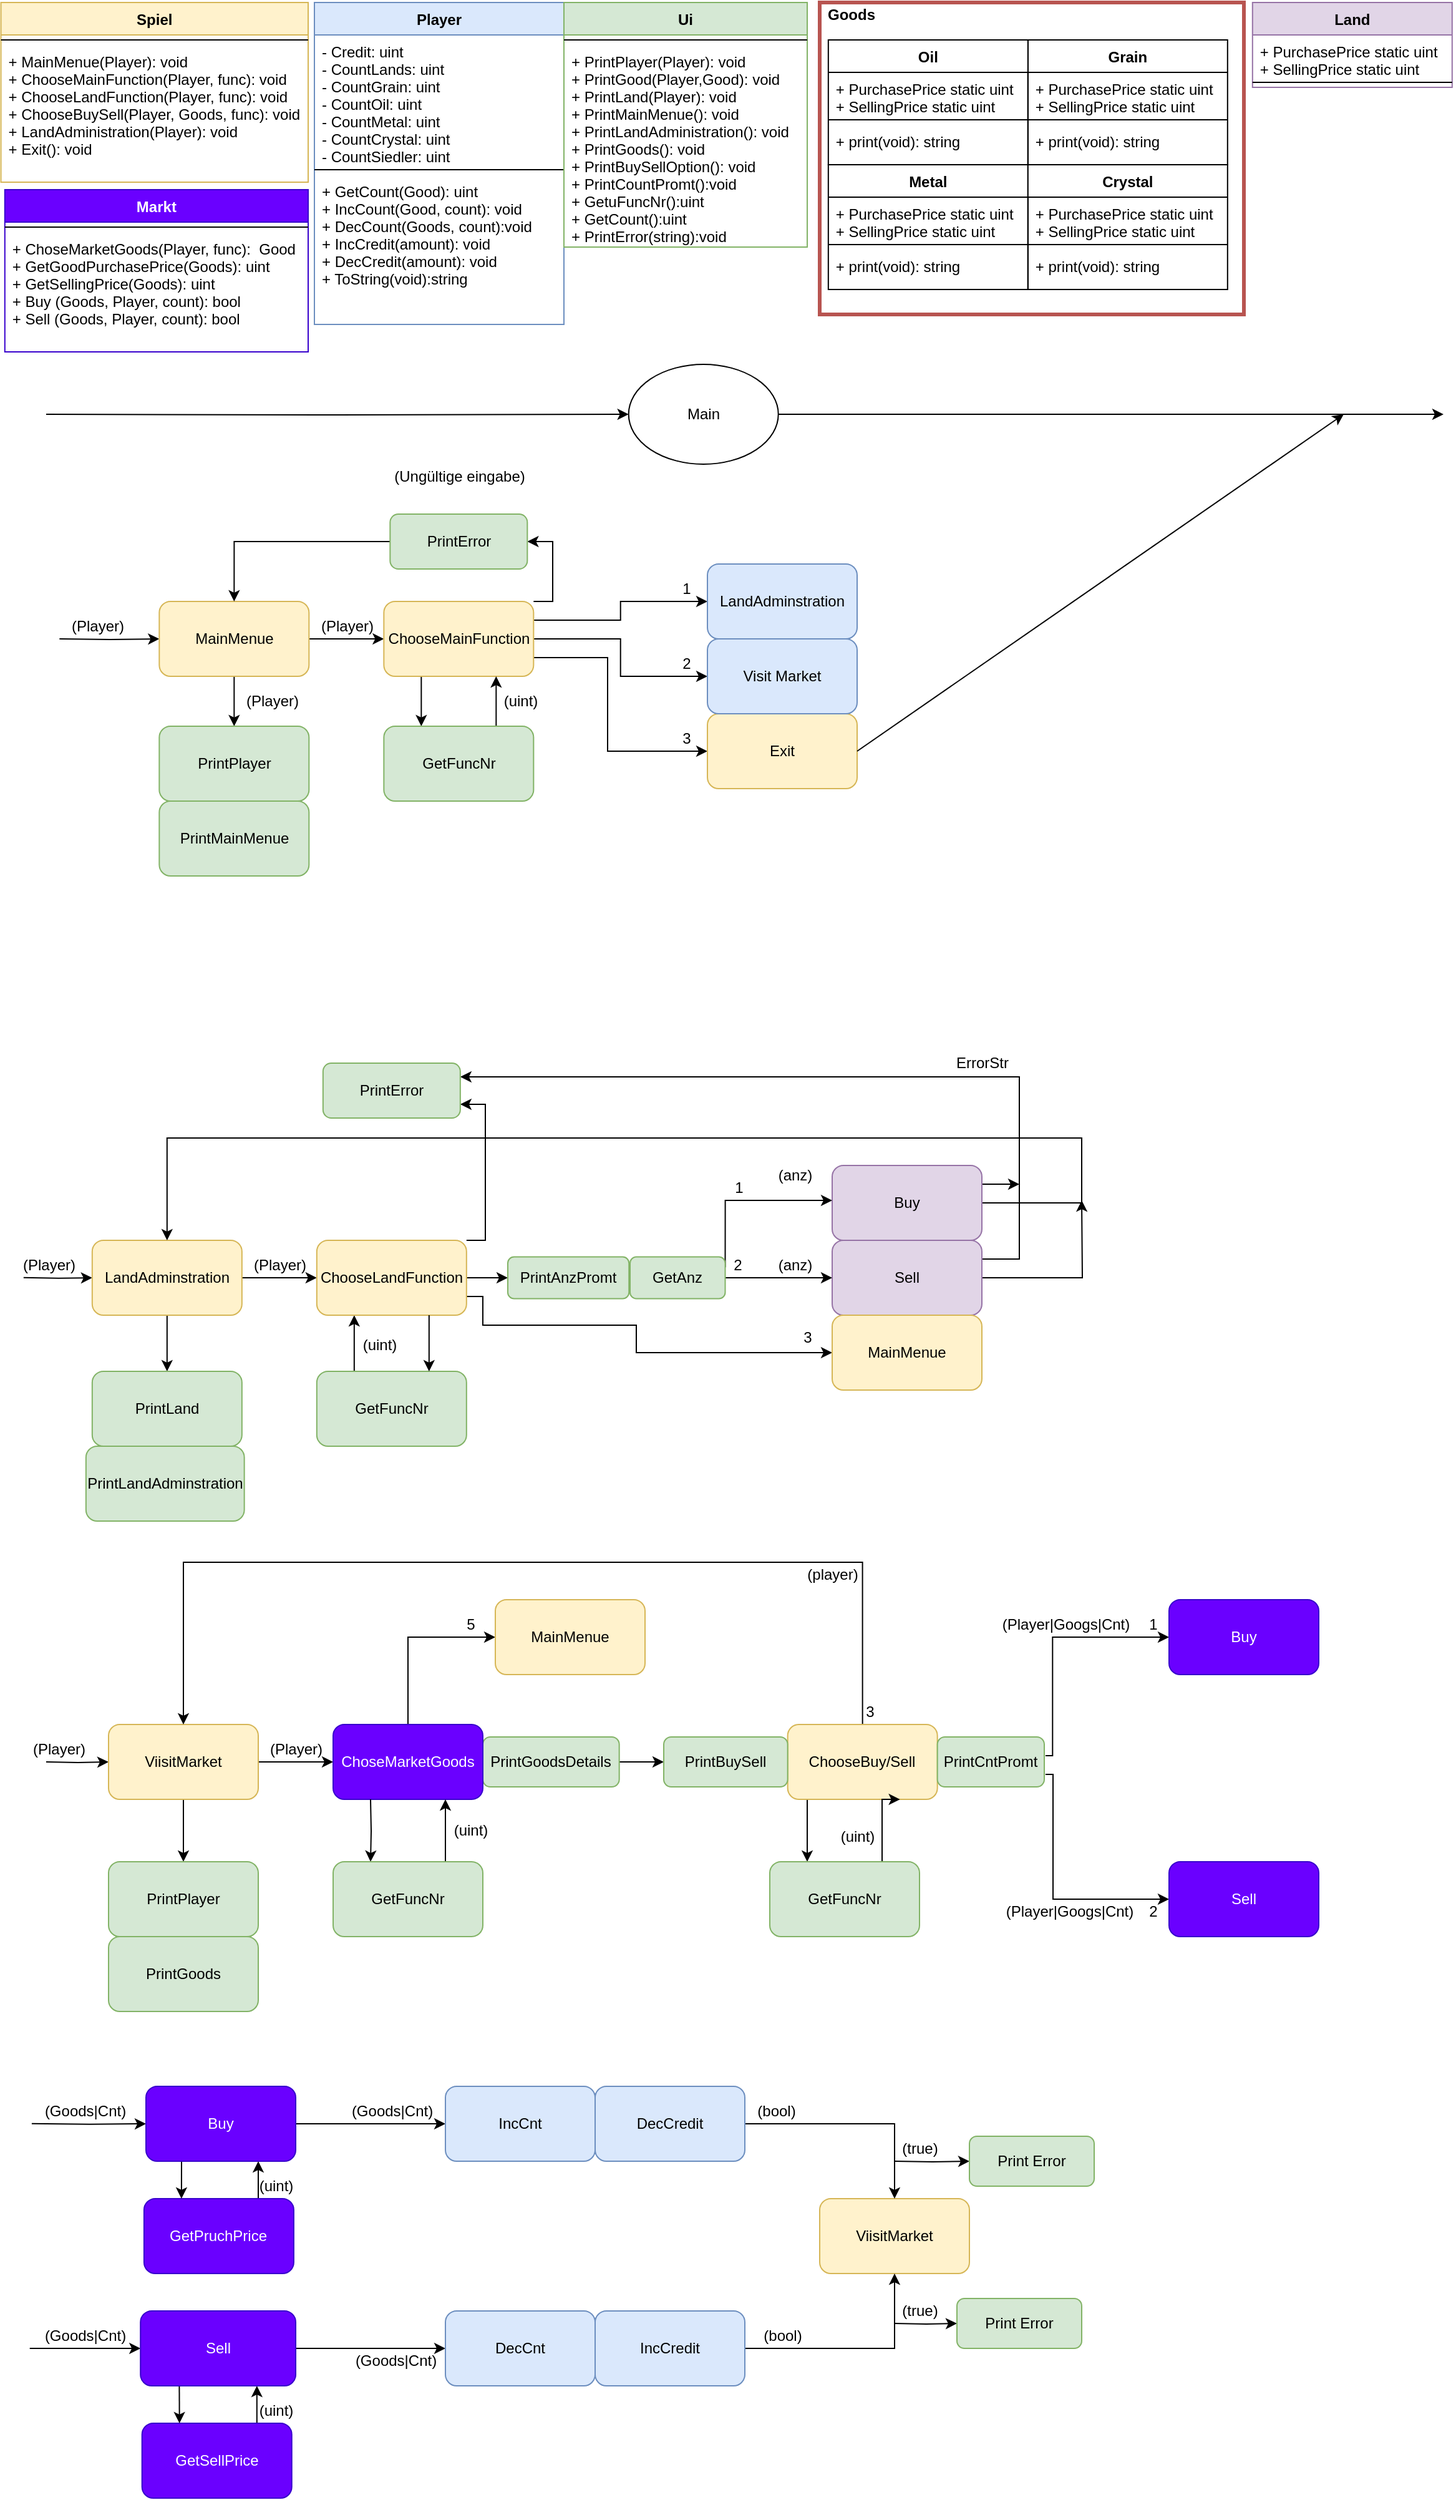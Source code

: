 <mxfile version="14.2.7" type="device"><diagram id="9VZ_F0bGvhKdeFgphVNc" name="Page-1"><mxGraphModel dx="1178" dy="1474" grid="1" gridSize="10" guides="1" tooltips="1" connect="1" arrows="1" fold="1" page="1" pageScale="1" pageWidth="1169" pageHeight="827" math="0" shadow="0"><root><mxCell id="0"/><mxCell id="1" parent="0"/><mxCell id="w8YHgkZaCHFdFgckaIaO-144" style="edgeStyle=orthogonalEdgeStyle;rounded=0;orthogonalLoop=1;jettySize=auto;html=1;exitX=1;exitY=0.5;exitDx=0;exitDy=0;entryX=0;entryY=0.5;entryDx=0;entryDy=0;" parent="1" source="1qS1XkVz5e9EqdEoYbEG-43" target="1qS1XkVz5e9EqdEoYbEG-105" edge="1"><mxGeometry relative="1" as="geometry"/></mxCell><mxCell id="w8YHgkZaCHFdFgckaIaO-246" style="edgeStyle=orthogonalEdgeStyle;rounded=0;orthogonalLoop=1;jettySize=auto;html=1;exitX=0;exitY=0.5;exitDx=0;exitDy=0;entryX=0;entryY=0.5;entryDx=0;entryDy=0;" parent="1" target="1qS1XkVz5e9EqdEoYbEG-43" edge="1"><mxGeometry relative="1" as="geometry"><mxPoint x="21.91" y="211.931" as="sourcePoint"/></mxGeometry></mxCell><mxCell id="6McJpV0MzHuN3tucH05L-1" style="edgeStyle=orthogonalEdgeStyle;rounded=0;orthogonalLoop=1;jettySize=auto;html=1;exitX=0.5;exitY=1;exitDx=0;exitDy=0;entryX=0.5;entryY=0;entryDx=0;entryDy=0;" edge="1" parent="1" source="1qS1XkVz5e9EqdEoYbEG-43" target="1qS1XkVz5e9EqdEoYbEG-82"><mxGeometry relative="1" as="geometry"/></mxCell><mxCell id="1qS1XkVz5e9EqdEoYbEG-43" value="LandAdminstration" style="rounded=1;whiteSpace=wrap;html=1;fillColor=#fff2cc;strokeColor=#d6b656;" parent="1" vertex="1"><mxGeometry x="76.91" y="182" width="120" height="60" as="geometry"/></mxCell><mxCell id="1qS1XkVz5e9EqdEoYbEG-56" value="Spiel" style="swimlane;fontStyle=1;align=center;verticalAlign=top;childLayout=stackLayout;horizontal=1;startSize=26;horizontalStack=0;resizeParent=1;resizeParentMax=0;resizeLast=0;collapsible=1;marginBottom=0;fillColor=#fff2cc;strokeColor=#d6b656;" parent="1" vertex="1"><mxGeometry x="3.76" y="-810" width="246.24" height="144" as="geometry"/></mxCell><mxCell id="1qS1XkVz5e9EqdEoYbEG-58" value="" style="line;strokeWidth=1;fillColor=none;align=left;verticalAlign=middle;spacingTop=-1;spacingLeft=3;spacingRight=3;rotatable=0;labelPosition=right;points=[];portConstraint=eastwest;" parent="1qS1XkVz5e9EqdEoYbEG-56" vertex="1"><mxGeometry y="26" width="246.24" height="8" as="geometry"/></mxCell><mxCell id="1qS1XkVz5e9EqdEoYbEG-59" value="+ MainMenue(Player): void&#10;+ ChooseMainFunction(Player, func): void&#10;+ ChooseLandFunction(Player, func): void&#10;+ ChooseBuySell(Player, Goods, func): void &#10;+ LandAdministration(Player): void&#10;+ Exit(): void" style="text;strokeColor=none;fillColor=none;align=left;verticalAlign=top;spacingLeft=4;spacingRight=4;overflow=hidden;rotatable=0;points=[[0,0.5],[1,0.5]];portConstraint=eastwest;" parent="1qS1XkVz5e9EqdEoYbEG-56" vertex="1"><mxGeometry y="34" width="246.24" height="110" as="geometry"/></mxCell><mxCell id="1qS1XkVz5e9EqdEoYbEG-61" value="Player" style="swimlane;fontStyle=1;align=center;verticalAlign=top;childLayout=stackLayout;horizontal=1;startSize=26;horizontalStack=0;resizeParent=1;resizeParentMax=0;resizeLast=0;collapsible=1;marginBottom=0;fillColor=#dae8fc;strokeColor=#6c8ebf;" parent="1" vertex="1"><mxGeometry x="255" y="-810" width="200" height="258" as="geometry"/></mxCell><mxCell id="1qS1XkVz5e9EqdEoYbEG-62" value="- Credit: uint&#10;- CountLands: uint&#10;- CountGrain: uint&#10;- CountOil: uint&#10;- CountMetal: uint&#10;- CountCrystal: uint&#10;- CountSiedler: uint" style="text;strokeColor=none;fillColor=none;align=left;verticalAlign=top;spacingLeft=4;spacingRight=4;overflow=hidden;rotatable=0;points=[[0,0.5],[1,0.5]];portConstraint=eastwest;" parent="1qS1XkVz5e9EqdEoYbEG-61" vertex="1"><mxGeometry y="26" width="200" height="104" as="geometry"/></mxCell><mxCell id="1qS1XkVz5e9EqdEoYbEG-63" value="" style="line;strokeWidth=1;fillColor=none;align=left;verticalAlign=middle;spacingTop=-1;spacingLeft=3;spacingRight=3;rotatable=0;labelPosition=right;points=[];portConstraint=eastwest;" parent="1qS1XkVz5e9EqdEoYbEG-61" vertex="1"><mxGeometry y="130" width="200" height="8" as="geometry"/></mxCell><mxCell id="1qS1XkVz5e9EqdEoYbEG-64" value="+ GetCount(Good): uint&#10;+ IncCount(Good, count): void&#10;+ DecCount(Goods, count):void&#10;+ IncCredit(amount): void&#10;+ DecCredit(amount): void&#10;+ ToString(void):string" style="text;strokeColor=none;fillColor=none;align=left;verticalAlign=top;spacingLeft=4;spacingRight=4;overflow=hidden;rotatable=0;points=[[0,0.5],[1,0.5]];portConstraint=eastwest;" parent="1qS1XkVz5e9EqdEoYbEG-61" vertex="1"><mxGeometry y="138" width="200" height="120" as="geometry"/></mxCell><mxCell id="1qS1XkVz5e9EqdEoYbEG-65" value="Ui" style="swimlane;fontStyle=1;align=center;verticalAlign=top;childLayout=stackLayout;horizontal=1;startSize=26;horizontalStack=0;resizeParent=1;resizeParentMax=0;resizeLast=0;collapsible=1;marginBottom=0;fillColor=#d5e8d4;strokeColor=#82b366;" parent="1" vertex="1"><mxGeometry x="455" y="-810" width="195" height="196" as="geometry"/></mxCell><mxCell id="1qS1XkVz5e9EqdEoYbEG-67" value="" style="line;strokeWidth=1;fillColor=none;align=left;verticalAlign=middle;spacingTop=-1;spacingLeft=3;spacingRight=3;rotatable=0;labelPosition=right;points=[];portConstraint=eastwest;" parent="1qS1XkVz5e9EqdEoYbEG-65" vertex="1"><mxGeometry y="26" width="195" height="8" as="geometry"/></mxCell><mxCell id="1qS1XkVz5e9EqdEoYbEG-68" value="+ PrintPlayer(Player): void&#10;+ PrintGood(Player,Good): void&#10;+ PrintLand(Player): void&#10;+ PrintMainMenue(): void&#10;+ PrintLandAdministration(): void&#10;+ PrintGoods(): void&#10;+ PrintBuySellOption(): void&#10;+ PrintCountPromt():void&#10;+ GetuFuncNr():uint&#10;+ GetCount():uint&#10;+ PrintError(string):void" style="text;strokeColor=none;fillColor=none;align=left;verticalAlign=top;spacingLeft=4;spacingRight=4;overflow=hidden;rotatable=0;points=[[0,0.5],[1,0.5]];portConstraint=eastwest;" parent="1qS1XkVz5e9EqdEoYbEG-65" vertex="1"><mxGeometry y="34" width="195" height="162" as="geometry"/></mxCell><mxCell id="1qS1XkVz5e9EqdEoYbEG-82" value="PrintLand" style="rounded=1;whiteSpace=wrap;html=1;fillColor=#d5e8d4;strokeColor=#82b366;" parent="1" vertex="1"><mxGeometry x="76.91" y="287" width="120" height="60" as="geometry"/></mxCell><mxCell id="1qS1XkVz5e9EqdEoYbEG-84" value="PrintLandAdminstration" style="rounded=1;whiteSpace=wrap;html=1;fillColor=#d5e8d4;strokeColor=#82b366;" parent="1" vertex="1"><mxGeometry x="71.91" y="347" width="126.91" height="60" as="geometry"/></mxCell><mxCell id="w8YHgkZaCHFdFgckaIaO-38" style="edgeStyle=orthogonalEdgeStyle;rounded=0;orthogonalLoop=1;jettySize=auto;html=1;exitX=0.25;exitY=0;exitDx=0;exitDy=0;entryX=0.25;entryY=1;entryDx=0;entryDy=0;" parent="1" source="1qS1XkVz5e9EqdEoYbEG-103" target="1qS1XkVz5e9EqdEoYbEG-105" edge="1"><mxGeometry relative="1" as="geometry"/></mxCell><mxCell id="1qS1XkVz5e9EqdEoYbEG-103" value="GetFuncNr" style="rounded=1;whiteSpace=wrap;html=1;fillColor=#d5e8d4;strokeColor=#82b366;" parent="1" vertex="1"><mxGeometry x="256.91" y="287" width="120" height="60" as="geometry"/></mxCell><mxCell id="e_V2Wbg_uJBldnpdFMvj-119" style="edgeStyle=orthogonalEdgeStyle;rounded=0;orthogonalLoop=1;jettySize=auto;html=1;exitX=1;exitY=0.5;exitDx=0;exitDy=0;entryX=0;entryY=0.5;entryDx=0;entryDy=0;" parent="1" source="1qS1XkVz5e9EqdEoYbEG-105" target="e_V2Wbg_uJBldnpdFMvj-117" edge="1"><mxGeometry relative="1" as="geometry"/></mxCell><mxCell id="e_V2Wbg_uJBldnpdFMvj-123" style="edgeStyle=orthogonalEdgeStyle;rounded=0;orthogonalLoop=1;jettySize=auto;html=1;exitX=1;exitY=0.75;exitDx=0;exitDy=0;entryX=0;entryY=0.5;entryDx=0;entryDy=0;" parent="1" source="1qS1XkVz5e9EqdEoYbEG-105" target="e_V2Wbg_uJBldnpdFMvj-111" edge="1"><mxGeometry relative="1" as="geometry"><Array as="points"><mxPoint x="390" y="227"/><mxPoint x="390" y="250"/><mxPoint x="513" y="250"/><mxPoint x="513" y="272"/></Array></mxGeometry></mxCell><mxCell id="e_V2Wbg_uJBldnpdFMvj-131" style="edgeStyle=orthogonalEdgeStyle;rounded=0;orthogonalLoop=1;jettySize=auto;html=1;exitX=1;exitY=0;exitDx=0;exitDy=0;entryX=1;entryY=0.75;entryDx=0;entryDy=0;" parent="1" source="1qS1XkVz5e9EqdEoYbEG-105" target="e_V2Wbg_uJBldnpdFMvj-106" edge="1"><mxGeometry relative="1" as="geometry"><Array as="points"><mxPoint x="392" y="182"/><mxPoint x="392" y="73"/></Array></mxGeometry></mxCell><mxCell id="1qS1XkVz5e9EqdEoYbEG-105" value="ChooseLandFunction" style="rounded=1;whiteSpace=wrap;html=1;fillColor=#fff2cc;strokeColor=#d6b656;" parent="1" vertex="1"><mxGeometry x="256.91" y="182" width="120" height="60" as="geometry"/></mxCell><mxCell id="w8YHgkZaCHFdFgckaIaO-60" style="edgeStyle=orthogonalEdgeStyle;rounded=0;orthogonalLoop=1;jettySize=auto;html=1;exitX=0.75;exitY=1;exitDx=0;exitDy=0;entryX=0.75;entryY=0;entryDx=0;entryDy=0;" parent="1" source="1qS1XkVz5e9EqdEoYbEG-105" target="1qS1XkVz5e9EqdEoYbEG-103" edge="1"><mxGeometry relative="1" as="geometry"><mxPoint x="316.91" y="242" as="sourcePoint"/><mxPoint x="316.91" y="287" as="targetPoint"/></mxGeometry></mxCell><mxCell id="w8YHgkZaCHFdFgckaIaO-64" value="(uint)" style="text;html=1;align=center;verticalAlign=middle;resizable=0;points=[];autosize=1;" parent="1" vertex="1"><mxGeometry x="286.91" y="256" width="40" height="20" as="geometry"/></mxCell><mxCell id="w8YHgkZaCHFdFgckaIaO-128" value="(Player)" style="text;html=1;align=center;verticalAlign=middle;resizable=0;points=[];autosize=1;" parent="1" vertex="1"><mxGeometry x="11.91" y="192.25" width="60" height="20" as="geometry"/></mxCell><mxCell id="w8YHgkZaCHFdFgckaIaO-123" value="(Player)" style="text;html=1;align=center;verticalAlign=middle;resizable=0;points=[];autosize=1;" parent="1" vertex="1"><mxGeometry x="196.91" y="192.25" width="60" height="20" as="geometry"/></mxCell><mxCell id="e_V2Wbg_uJBldnpdFMvj-1" value="Markt" style="swimlane;fontStyle=1;align=center;verticalAlign=top;childLayout=stackLayout;horizontal=1;startSize=26;horizontalStack=0;resizeParent=1;resizeParentMax=0;resizeLast=0;collapsible=1;marginBottom=0;fillColor=#6a00ff;strokeColor=#3700CC;fontColor=#ffffff;" parent="1" vertex="1"><mxGeometry x="6.88" y="-660" width="243.12" height="130" as="geometry"/></mxCell><mxCell id="e_V2Wbg_uJBldnpdFMvj-3" value="" style="line;strokeWidth=1;fillColor=none;align=left;verticalAlign=middle;spacingTop=-1;spacingLeft=3;spacingRight=3;rotatable=0;labelPosition=right;points=[];portConstraint=eastwest;" parent="e_V2Wbg_uJBldnpdFMvj-1" vertex="1"><mxGeometry y="26" width="243.12" height="8" as="geometry"/></mxCell><mxCell id="e_V2Wbg_uJBldnpdFMvj-4" value="+ ChoseMarketGoods(Player, func):  Good&#10;+ GetGoodPurchasePrice(Goods): uint&#10;+ GetSellingPrice(Goods): uint&#10;+ Buy (Goods, Player, count): bool&#10;+ Sell (Goods, Player, count): bool" style="text;strokeColor=none;fillColor=none;align=left;verticalAlign=top;spacingLeft=4;spacingRight=4;overflow=hidden;rotatable=0;points=[[0,0.5],[1,0.5]];portConstraint=eastwest;" parent="e_V2Wbg_uJBldnpdFMvj-1" vertex="1"><mxGeometry y="34" width="243.12" height="96" as="geometry"/></mxCell><mxCell id="e_V2Wbg_uJBldnpdFMvj-11" value="Grain" style="swimlane;fontStyle=1;align=center;verticalAlign=top;childLayout=stackLayout;horizontal=1;startSize=26;horizontalStack=0;resizeParent=1;resizeParentMax=0;resizeLast=0;collapsible=1;marginBottom=0;" parent="1" vertex="1"><mxGeometry x="826.91" y="-780" width="160" height="100" as="geometry"/></mxCell><mxCell id="e_V2Wbg_uJBldnpdFMvj-12" value="+ PurchasePrice static uint&#10;+ SellingPrice static uint" style="text;strokeColor=none;fillColor=none;align=left;verticalAlign=top;spacingLeft=4;spacingRight=4;overflow=hidden;rotatable=0;points=[[0,0.5],[1,0.5]];portConstraint=eastwest;" parent="e_V2Wbg_uJBldnpdFMvj-11" vertex="1"><mxGeometry y="26" width="160" height="34" as="geometry"/></mxCell><mxCell id="e_V2Wbg_uJBldnpdFMvj-13" value="" style="line;strokeWidth=1;fillColor=none;align=left;verticalAlign=middle;spacingTop=-1;spacingLeft=3;spacingRight=3;rotatable=0;labelPosition=right;points=[];portConstraint=eastwest;" parent="e_V2Wbg_uJBldnpdFMvj-11" vertex="1"><mxGeometry y="60" width="160" height="8" as="geometry"/></mxCell><mxCell id="e_V2Wbg_uJBldnpdFMvj-14" value="+ print(void): string" style="text;strokeColor=none;fillColor=none;align=left;verticalAlign=top;spacingLeft=4;spacingRight=4;overflow=hidden;rotatable=0;points=[[0,0.5],[1,0.5]];portConstraint=eastwest;" parent="e_V2Wbg_uJBldnpdFMvj-11" vertex="1"><mxGeometry y="68" width="160" height="32" as="geometry"/></mxCell><mxCell id="e_V2Wbg_uJBldnpdFMvj-19" value="Metal" style="swimlane;fontStyle=1;align=center;verticalAlign=top;childLayout=stackLayout;horizontal=1;startSize=26;horizontalStack=0;resizeParent=1;resizeParentMax=0;resizeLast=0;collapsible=1;marginBottom=0;" parent="1" vertex="1"><mxGeometry x="666.91" y="-680" width="160" height="100" as="geometry"/></mxCell><mxCell id="e_V2Wbg_uJBldnpdFMvj-20" value="+ PurchasePrice static uint&#10;+ SellingPrice static uint" style="text;strokeColor=none;fillColor=none;align=left;verticalAlign=top;spacingLeft=4;spacingRight=4;overflow=hidden;rotatable=0;points=[[0,0.5],[1,0.5]];portConstraint=eastwest;" parent="e_V2Wbg_uJBldnpdFMvj-19" vertex="1"><mxGeometry y="26" width="160" height="34" as="geometry"/></mxCell><mxCell id="e_V2Wbg_uJBldnpdFMvj-21" value="" style="line;strokeWidth=1;fillColor=none;align=left;verticalAlign=middle;spacingTop=-1;spacingLeft=3;spacingRight=3;rotatable=0;labelPosition=right;points=[];portConstraint=eastwest;" parent="e_V2Wbg_uJBldnpdFMvj-19" vertex="1"><mxGeometry y="60" width="160" height="8" as="geometry"/></mxCell><mxCell id="e_V2Wbg_uJBldnpdFMvj-22" value="+ print(void): string" style="text;strokeColor=none;fillColor=none;align=left;verticalAlign=top;spacingLeft=4;spacingRight=4;overflow=hidden;rotatable=0;points=[[0,0.5],[1,0.5]];portConstraint=eastwest;" parent="e_V2Wbg_uJBldnpdFMvj-19" vertex="1"><mxGeometry y="68" width="160" height="32" as="geometry"/></mxCell><mxCell id="e_V2Wbg_uJBldnpdFMvj-23" value="Crystal" style="swimlane;fontStyle=1;align=center;verticalAlign=top;childLayout=stackLayout;horizontal=1;startSize=26;horizontalStack=0;resizeParent=1;resizeParentMax=0;resizeLast=0;collapsible=1;marginBottom=0;" parent="1" vertex="1"><mxGeometry x="826.91" y="-680" width="160" height="100" as="geometry"/></mxCell><mxCell id="e_V2Wbg_uJBldnpdFMvj-24" value="+ PurchasePrice static uint&#10;+ SellingPrice static uint" style="text;strokeColor=none;fillColor=none;align=left;verticalAlign=top;spacingLeft=4;spacingRight=4;overflow=hidden;rotatable=0;points=[[0,0.5],[1,0.5]];portConstraint=eastwest;" parent="e_V2Wbg_uJBldnpdFMvj-23" vertex="1"><mxGeometry y="26" width="160" height="34" as="geometry"/></mxCell><mxCell id="e_V2Wbg_uJBldnpdFMvj-25" value="" style="line;strokeWidth=1;fillColor=none;align=left;verticalAlign=middle;spacingTop=-1;spacingLeft=3;spacingRight=3;rotatable=0;labelPosition=right;points=[];portConstraint=eastwest;" parent="e_V2Wbg_uJBldnpdFMvj-23" vertex="1"><mxGeometry y="60" width="160" height="8" as="geometry"/></mxCell><mxCell id="e_V2Wbg_uJBldnpdFMvj-26" value="+ print(void): string" style="text;strokeColor=none;fillColor=none;align=left;verticalAlign=top;spacingLeft=4;spacingRight=4;overflow=hidden;rotatable=0;points=[[0,0.5],[1,0.5]];portConstraint=eastwest;" parent="e_V2Wbg_uJBldnpdFMvj-23" vertex="1"><mxGeometry y="68" width="160" height="32" as="geometry"/></mxCell><mxCell id="e_V2Wbg_uJBldnpdFMvj-27" value="Oil" style="swimlane;fontStyle=1;align=center;verticalAlign=top;childLayout=stackLayout;horizontal=1;startSize=26;horizontalStack=0;resizeParent=1;resizeParentMax=0;resizeLast=0;collapsible=1;marginBottom=0;" parent="1" vertex="1"><mxGeometry x="666.91" y="-780" width="160" height="100" as="geometry"/></mxCell><mxCell id="e_V2Wbg_uJBldnpdFMvj-28" value="+ PurchasePrice static uint&#10;+ SellingPrice static uint" style="text;strokeColor=none;fillColor=none;align=left;verticalAlign=top;spacingLeft=4;spacingRight=4;overflow=hidden;rotatable=0;points=[[0,0.5],[1,0.5]];portConstraint=eastwest;" parent="e_V2Wbg_uJBldnpdFMvj-27" vertex="1"><mxGeometry y="26" width="160" height="34" as="geometry"/></mxCell><mxCell id="e_V2Wbg_uJBldnpdFMvj-29" value="" style="line;strokeWidth=1;fillColor=none;align=left;verticalAlign=middle;spacingTop=-1;spacingLeft=3;spacingRight=3;rotatable=0;labelPosition=right;points=[];portConstraint=eastwest;" parent="e_V2Wbg_uJBldnpdFMvj-27" vertex="1"><mxGeometry y="60" width="160" height="8" as="geometry"/></mxCell><mxCell id="e_V2Wbg_uJBldnpdFMvj-30" value="+ print(void): string" style="text;strokeColor=none;fillColor=none;align=left;verticalAlign=top;spacingLeft=4;spacingRight=4;overflow=hidden;rotatable=0;points=[[0,0.5],[1,0.5]];portConstraint=eastwest;" parent="e_V2Wbg_uJBldnpdFMvj-27" vertex="1"><mxGeometry y="68" width="160" height="32" as="geometry"/></mxCell><mxCell id="e_V2Wbg_uJBldnpdFMvj-36" value="&lt;b&gt;Goods&lt;/b&gt;" style="text;html=1;align=center;verticalAlign=middle;resizable=0;points=[];autosize=1;" parent="1" vertex="1"><mxGeometry x="660" y="-810" width="50" height="20" as="geometry"/></mxCell><mxCell id="e_V2Wbg_uJBldnpdFMvj-37" value="Land" style="swimlane;fontStyle=1;align=center;verticalAlign=top;childLayout=stackLayout;horizontal=1;startSize=26;horizontalStack=0;resizeParent=1;resizeParentMax=0;resizeLast=0;collapsible=1;marginBottom=0;fillColor=#e1d5e7;strokeColor=#9673a6;" parent="1" vertex="1"><mxGeometry x="1006.91" y="-810" width="160" height="68" as="geometry"/></mxCell><mxCell id="e_V2Wbg_uJBldnpdFMvj-38" value="+ PurchasePrice static uint&#10;+ SellingPrice static uint" style="text;strokeColor=none;fillColor=none;align=left;verticalAlign=top;spacingLeft=4;spacingRight=4;overflow=hidden;rotatable=0;points=[[0,0.5],[1,0.5]];portConstraint=eastwest;" parent="e_V2Wbg_uJBldnpdFMvj-37" vertex="1"><mxGeometry y="26" width="160" height="34" as="geometry"/></mxCell><mxCell id="e_V2Wbg_uJBldnpdFMvj-39" value="" style="line;strokeWidth=1;fillColor=none;align=left;verticalAlign=middle;spacingTop=-1;spacingLeft=3;spacingRight=3;rotatable=0;labelPosition=right;points=[];portConstraint=eastwest;" parent="e_V2Wbg_uJBldnpdFMvj-37" vertex="1"><mxGeometry y="60" width="160" height="8" as="geometry"/></mxCell><mxCell id="e_V2Wbg_uJBldnpdFMvj-41" value="" style="rounded=0;whiteSpace=wrap;html=1;strokeColor=#b85450;strokeWidth=3;glass=0;fillColor=none;sketch=0;shadow=0;" parent="1" vertex="1"><mxGeometry x="660" y="-810" width="340" height="250" as="geometry"/></mxCell><mxCell id="e_V2Wbg_uJBldnpdFMvj-46" style="edgeStyle=orthogonalEdgeStyle;rounded=0;orthogonalLoop=1;jettySize=auto;html=1;exitX=1;exitY=0.5;exitDx=0;exitDy=0;" parent="1" source="e_V2Wbg_uJBldnpdFMvj-42" edge="1"><mxGeometry relative="1" as="geometry"><mxPoint x="1160" y="-480" as="targetPoint"/></mxGeometry></mxCell><mxCell id="e_V2Wbg_uJBldnpdFMvj-47" style="edgeStyle=orthogonalEdgeStyle;rounded=0;orthogonalLoop=1;jettySize=auto;html=1;exitX=0;exitY=0.5;exitDx=0;exitDy=0;entryX=0;entryY=0.5;entryDx=0;entryDy=0;" parent="1" target="e_V2Wbg_uJBldnpdFMvj-42" edge="1"><mxGeometry relative="1" as="geometry"><mxPoint x="40" y="-480" as="sourcePoint"/></mxGeometry></mxCell><mxCell id="e_V2Wbg_uJBldnpdFMvj-42" value="Main" style="ellipse;whiteSpace=wrap;html=1;fillColor=none;" parent="1" vertex="1"><mxGeometry x="506.85" y="-520" width="120" height="80" as="geometry"/></mxCell><mxCell id="e_V2Wbg_uJBldnpdFMvj-50" style="edgeStyle=orthogonalEdgeStyle;rounded=0;orthogonalLoop=1;jettySize=auto;html=1;exitX=1;exitY=0.5;exitDx=0;exitDy=0;entryX=0;entryY=0.5;entryDx=0;entryDy=0;" parent="1" source="e_V2Wbg_uJBldnpdFMvj-53" target="e_V2Wbg_uJBldnpdFMvj-56" edge="1"><mxGeometry relative="1" as="geometry"/></mxCell><mxCell id="e_V2Wbg_uJBldnpdFMvj-51" style="edgeStyle=orthogonalEdgeStyle;rounded=0;orthogonalLoop=1;jettySize=auto;html=1;exitX=0.5;exitY=1;exitDx=0;exitDy=0;entryX=0.5;entryY=0;entryDx=0;entryDy=0;" parent="1" source="e_V2Wbg_uJBldnpdFMvj-53" target="e_V2Wbg_uJBldnpdFMvj-58" edge="1"><mxGeometry relative="1" as="geometry"/></mxCell><mxCell id="e_V2Wbg_uJBldnpdFMvj-52" style="edgeStyle=orthogonalEdgeStyle;rounded=0;orthogonalLoop=1;jettySize=auto;html=1;entryX=0;entryY=0.5;entryDx=0;entryDy=0;" parent="1" target="e_V2Wbg_uJBldnpdFMvj-53" edge="1"><mxGeometry relative="1" as="geometry"><mxPoint x="50.67" y="-300" as="sourcePoint"/></mxGeometry></mxCell><mxCell id="e_V2Wbg_uJBldnpdFMvj-53" value="MainMenue" style="rounded=1;whiteSpace=wrap;html=1;fillColor=#fff2cc;strokeColor=#d6b656;" parent="1" vertex="1"><mxGeometry x="130.67" y="-330" width="120" height="60" as="geometry"/></mxCell><mxCell id="e_V2Wbg_uJBldnpdFMvj-89" style="edgeStyle=orthogonalEdgeStyle;rounded=0;orthogonalLoop=1;jettySize=auto;html=1;exitX=0.25;exitY=1;exitDx=0;exitDy=0;entryX=0.25;entryY=0;entryDx=0;entryDy=0;" parent="1" source="e_V2Wbg_uJBldnpdFMvj-56" target="e_V2Wbg_uJBldnpdFMvj-60" edge="1"><mxGeometry relative="1" as="geometry"/></mxCell><mxCell id="e_V2Wbg_uJBldnpdFMvj-96" style="edgeStyle=orthogonalEdgeStyle;rounded=0;orthogonalLoop=1;jettySize=auto;html=1;exitX=1;exitY=0;exitDx=0;exitDy=0;entryX=1;entryY=0.5;entryDx=0;entryDy=0;" parent="1" source="e_V2Wbg_uJBldnpdFMvj-56" target="e_V2Wbg_uJBldnpdFMvj-83" edge="1"><mxGeometry relative="1" as="geometry"><Array as="points"><mxPoint x="446" y="-330"/><mxPoint x="446" y="-378"/></Array></mxGeometry></mxCell><mxCell id="e_V2Wbg_uJBldnpdFMvj-97" style="edgeStyle=orthogonalEdgeStyle;rounded=0;orthogonalLoop=1;jettySize=auto;html=1;exitX=1;exitY=0.25;exitDx=0;exitDy=0;entryX=0;entryY=0.5;entryDx=0;entryDy=0;" parent="1" source="e_V2Wbg_uJBldnpdFMvj-56" target="e_V2Wbg_uJBldnpdFMvj-76" edge="1"><mxGeometry relative="1" as="geometry"/></mxCell><mxCell id="e_V2Wbg_uJBldnpdFMvj-98" style="edgeStyle=orthogonalEdgeStyle;rounded=0;orthogonalLoop=1;jettySize=auto;html=1;exitX=1;exitY=0.5;exitDx=0;exitDy=0;entryX=0;entryY=0.5;entryDx=0;entryDy=0;" parent="1" source="e_V2Wbg_uJBldnpdFMvj-56" target="e_V2Wbg_uJBldnpdFMvj-77" edge="1"><mxGeometry relative="1" as="geometry"/></mxCell><mxCell id="e_V2Wbg_uJBldnpdFMvj-99" style="edgeStyle=orthogonalEdgeStyle;rounded=0;orthogonalLoop=1;jettySize=auto;html=1;exitX=1;exitY=0.75;exitDx=0;exitDy=0;entryX=0;entryY=0.5;entryDx=0;entryDy=0;" parent="1" source="e_V2Wbg_uJBldnpdFMvj-56" target="e_V2Wbg_uJBldnpdFMvj-65" edge="1"><mxGeometry relative="1" as="geometry"><Array as="points"><mxPoint x="490" y="-285"/><mxPoint x="490" y="-210"/></Array></mxGeometry></mxCell><mxCell id="e_V2Wbg_uJBldnpdFMvj-56" value="ChooseMainFunction" style="rounded=1;whiteSpace=wrap;html=1;fillColor=#fff2cc;strokeColor=#d6b656;" parent="1" vertex="1"><mxGeometry x="310.67" y="-330" width="120" height="60" as="geometry"/></mxCell><mxCell id="e_V2Wbg_uJBldnpdFMvj-57" value="(Ungültige eingabe)" style="text;html=1;align=center;verticalAlign=middle;resizable=0;points=[];autosize=1;" parent="1" vertex="1"><mxGeometry x="310.67" y="-440" width="120" height="20" as="geometry"/></mxCell><mxCell id="e_V2Wbg_uJBldnpdFMvj-58" value="PrintPlayer" style="rounded=1;whiteSpace=wrap;html=1;fillColor=#d5e8d4;strokeColor=#82b366;" parent="1" vertex="1"><mxGeometry x="130.67" y="-230" width="120" height="60" as="geometry"/></mxCell><mxCell id="e_V2Wbg_uJBldnpdFMvj-59" value="PrintMainMenue" style="rounded=1;whiteSpace=wrap;html=1;fillColor=#d5e8d4;strokeColor=#82b366;" parent="1" vertex="1"><mxGeometry x="130.67" y="-170" width="120" height="60" as="geometry"/></mxCell><mxCell id="e_V2Wbg_uJBldnpdFMvj-90" style="edgeStyle=orthogonalEdgeStyle;rounded=0;orthogonalLoop=1;jettySize=auto;html=1;exitX=0.75;exitY=0;exitDx=0;exitDy=0;entryX=0.75;entryY=1;entryDx=0;entryDy=0;" parent="1" source="e_V2Wbg_uJBldnpdFMvj-60" target="e_V2Wbg_uJBldnpdFMvj-56" edge="1"><mxGeometry relative="1" as="geometry"/></mxCell><mxCell id="e_V2Wbg_uJBldnpdFMvj-60" value="GetFuncNr" style="rounded=1;whiteSpace=wrap;html=1;fillColor=#d5e8d4;strokeColor=#82b366;" parent="1" vertex="1"><mxGeometry x="310.67" y="-230" width="120" height="60" as="geometry"/></mxCell><mxCell id="e_V2Wbg_uJBldnpdFMvj-61" value="(Player)" style="text;html=1;align=center;verticalAlign=middle;resizable=0;points=[];autosize=1;" parent="1" vertex="1"><mxGeometry x="50.67" y="-320" width="60" height="20" as="geometry"/></mxCell><mxCell id="e_V2Wbg_uJBldnpdFMvj-62" value="(Player)" style="text;html=1;align=center;verticalAlign=middle;resizable=0;points=[];autosize=1;" parent="1" vertex="1"><mxGeometry x="190.67" y="-260" width="60" height="20" as="geometry"/></mxCell><mxCell id="e_V2Wbg_uJBldnpdFMvj-64" value="(Player)" style="text;html=1;align=center;verticalAlign=middle;resizable=0;points=[];autosize=1;" parent="1" vertex="1"><mxGeometry x="250.67" y="-320" width="60" height="20" as="geometry"/></mxCell><mxCell id="e_V2Wbg_uJBldnpdFMvj-65" value="Exit" style="rounded=1;whiteSpace=wrap;html=1;fillColor=#fff2cc;strokeColor=#d6b656;" parent="1" vertex="1"><mxGeometry x="570" y="-240" width="120" height="60" as="geometry"/></mxCell><mxCell id="e_V2Wbg_uJBldnpdFMvj-76" value="LandAdminstration" style="rounded=1;whiteSpace=wrap;html=1;fillColor=#dae8fc;strokeColor=#6c8ebf;" parent="1" vertex="1"><mxGeometry x="570" y="-360" width="120" height="60" as="geometry"/></mxCell><mxCell id="e_V2Wbg_uJBldnpdFMvj-77" value="Visit Market" style="rounded=1;whiteSpace=wrap;html=1;fillColor=#dae8fc;strokeColor=#6c8ebf;" parent="1" vertex="1"><mxGeometry x="570" y="-300" width="120" height="60" as="geometry"/></mxCell><mxCell id="e_V2Wbg_uJBldnpdFMvj-86" style="edgeStyle=orthogonalEdgeStyle;rounded=0;orthogonalLoop=1;jettySize=auto;html=1;exitX=0;exitY=0.5;exitDx=0;exitDy=0;entryX=0.5;entryY=0;entryDx=0;entryDy=0;" parent="1" source="e_V2Wbg_uJBldnpdFMvj-83" target="e_V2Wbg_uJBldnpdFMvj-53" edge="1"><mxGeometry relative="1" as="geometry"/></mxCell><mxCell id="e_V2Wbg_uJBldnpdFMvj-83" value="PrintError" style="rounded=1;whiteSpace=wrap;html=1;fillColor=#d5e8d4;strokeColor=#82b366;" parent="1" vertex="1"><mxGeometry x="315.67" y="-400" width="110" height="44" as="geometry"/></mxCell><mxCell id="e_V2Wbg_uJBldnpdFMvj-91" value="(uint)" style="text;html=1;align=center;verticalAlign=middle;resizable=0;points=[];autosize=1;" parent="1" vertex="1"><mxGeometry x="400" y="-260" width="40" height="20" as="geometry"/></mxCell><mxCell id="e_V2Wbg_uJBldnpdFMvj-92" value="1" style="text;html=1;align=center;verticalAlign=middle;resizable=0;points=[];autosize=1;" parent="1" vertex="1"><mxGeometry x="542.5" y="-350" width="20" height="20" as="geometry"/></mxCell><mxCell id="e_V2Wbg_uJBldnpdFMvj-93" value="2" style="text;html=1;align=center;verticalAlign=middle;resizable=0;points=[];autosize=1;" parent="1" vertex="1"><mxGeometry x="542.5" y="-290" width="20" height="20" as="geometry"/></mxCell><mxCell id="e_V2Wbg_uJBldnpdFMvj-94" value="3" style="text;html=1;align=center;verticalAlign=middle;resizable=0;points=[];autosize=1;" parent="1" vertex="1"><mxGeometry x="542.5" y="-230" width="20" height="20" as="geometry"/></mxCell><mxCell id="e_V2Wbg_uJBldnpdFMvj-101" value="" style="endArrow=classic;html=1;" parent="1" edge="1"><mxGeometry width="50" height="50" relative="1" as="geometry"><mxPoint x="690" y="-210" as="sourcePoint"/><mxPoint x="1080" y="-480" as="targetPoint"/></mxGeometry></mxCell><mxCell id="e_V2Wbg_uJBldnpdFMvj-147" style="edgeStyle=orthogonalEdgeStyle;rounded=0;orthogonalLoop=1;jettySize=auto;html=1;exitX=0.5;exitY=1;exitDx=0;exitDy=0;entryX=0.5;entryY=0;entryDx=0;entryDy=0;" parent="1" source="e_V2Wbg_uJBldnpdFMvj-103" target="e_V2Wbg_uJBldnpdFMvj-140" edge="1"><mxGeometry relative="1" as="geometry"/></mxCell><mxCell id="qn5lm13uWaWKE6JofoXG-4" style="edgeStyle=orthogonalEdgeStyle;rounded=0;orthogonalLoop=1;jettySize=auto;html=1;exitX=0;exitY=0.5;exitDx=0;exitDy=0;entryX=0;entryY=0.5;entryDx=0;entryDy=0;" parent="1" target="e_V2Wbg_uJBldnpdFMvj-103" edge="1"><mxGeometry relative="1" as="geometry"><mxPoint x="40" y="600" as="sourcePoint"/></mxGeometry></mxCell><mxCell id="qn5lm13uWaWKE6JofoXG-6" style="edgeStyle=orthogonalEdgeStyle;rounded=0;orthogonalLoop=1;jettySize=auto;html=1;exitX=1;exitY=0.5;exitDx=0;exitDy=0;entryX=0;entryY=0.5;entryDx=0;entryDy=0;" parent="1" source="e_V2Wbg_uJBldnpdFMvj-103" target="e_V2Wbg_uJBldnpdFMvj-152" edge="1"><mxGeometry relative="1" as="geometry"/></mxCell><mxCell id="e_V2Wbg_uJBldnpdFMvj-103" value="ViisitMarket" style="rounded=1;whiteSpace=wrap;html=1;fillColor=#fff2cc;strokeColor=#d6b656;" parent="1" vertex="1"><mxGeometry x="90.0" y="570" width="120" height="60" as="geometry"/></mxCell><mxCell id="e_V2Wbg_uJBldnpdFMvj-135" style="edgeStyle=orthogonalEdgeStyle;rounded=0;orthogonalLoop=1;jettySize=auto;html=1;exitX=1;exitY=0.5;exitDx=0;exitDy=0;entryX=0.5;entryY=0;entryDx=0;entryDy=0;" parent="1" source="e_V2Wbg_uJBldnpdFMvj-104" target="1qS1XkVz5e9EqdEoYbEG-43" edge="1"><mxGeometry relative="1" as="geometry"><mxPoint x="120" y="100" as="targetPoint"/><Array as="points"><mxPoint x="870" y="152"/><mxPoint x="870" y="100"/><mxPoint x="137" y="100"/></Array></mxGeometry></mxCell><mxCell id="e_V2Wbg_uJBldnpdFMvj-138" style="edgeStyle=orthogonalEdgeStyle;rounded=0;orthogonalLoop=1;jettySize=auto;html=1;exitX=1;exitY=0.25;exitDx=0;exitDy=0;" parent="1" source="e_V2Wbg_uJBldnpdFMvj-104" edge="1"><mxGeometry relative="1" as="geometry"><mxPoint x="820" y="136.667" as="targetPoint"/></mxGeometry></mxCell><mxCell id="e_V2Wbg_uJBldnpdFMvj-104" value="Buy" style="rounded=1;whiteSpace=wrap;html=1;fillColor=#e1d5e7;strokeColor=#9673a6;" parent="1" vertex="1"><mxGeometry x="670" y="122" width="120" height="60" as="geometry"/></mxCell><mxCell id="e_V2Wbg_uJBldnpdFMvj-134" style="edgeStyle=orthogonalEdgeStyle;rounded=0;orthogonalLoop=1;jettySize=auto;html=1;exitX=1;exitY=0.25;exitDx=0;exitDy=0;entryX=1;entryY=0.25;entryDx=0;entryDy=0;" parent="1" source="e_V2Wbg_uJBldnpdFMvj-105" target="e_V2Wbg_uJBldnpdFMvj-106" edge="1"><mxGeometry relative="1" as="geometry"><Array as="points"><mxPoint x="820" y="197"/><mxPoint x="820" y="51"/></Array></mxGeometry></mxCell><mxCell id="e_V2Wbg_uJBldnpdFMvj-137" style="edgeStyle=orthogonalEdgeStyle;rounded=0;orthogonalLoop=1;jettySize=auto;html=1;exitX=1;exitY=0.5;exitDx=0;exitDy=0;" parent="1" source="e_V2Wbg_uJBldnpdFMvj-105" edge="1"><mxGeometry relative="1" as="geometry"><mxPoint x="870" y="150" as="targetPoint"/></mxGeometry></mxCell><mxCell id="e_V2Wbg_uJBldnpdFMvj-105" value="Sell" style="rounded=1;whiteSpace=wrap;html=1;fillColor=#e1d5e7;strokeColor=#9673a6;" parent="1" vertex="1"><mxGeometry x="670" y="182" width="120" height="60" as="geometry"/></mxCell><mxCell id="e_V2Wbg_uJBldnpdFMvj-106" value="PrintError" style="rounded=1;whiteSpace=wrap;html=1;fillColor=#d5e8d4;strokeColor=#82b366;" parent="1" vertex="1"><mxGeometry x="261.91" y="40" width="110" height="44" as="geometry"/></mxCell><mxCell id="e_V2Wbg_uJBldnpdFMvj-111" value="MainMenue" style="rounded=1;whiteSpace=wrap;html=1;fillColor=#fff2cc;strokeColor=#d6b656;" parent="1" vertex="1"><mxGeometry x="670" y="242" width="120" height="60" as="geometry"/></mxCell><mxCell id="e_V2Wbg_uJBldnpdFMvj-117" value="PrintAnzPromt" style="rounded=1;whiteSpace=wrap;html=1;fillColor=#d5e8d4;strokeColor=#82b366;" parent="1" vertex="1"><mxGeometry x="410" y="195.25" width="97.12" height="33.5" as="geometry"/></mxCell><mxCell id="e_V2Wbg_uJBldnpdFMvj-121" style="edgeStyle=orthogonalEdgeStyle;rounded=0;orthogonalLoop=1;jettySize=auto;html=1;exitX=1;exitY=0.25;exitDx=0;exitDy=0;entryX=0;entryY=0.467;entryDx=0;entryDy=0;entryPerimeter=0;" parent="1" source="e_V2Wbg_uJBldnpdFMvj-118" target="e_V2Wbg_uJBldnpdFMvj-104" edge="1"><mxGeometry relative="1" as="geometry"><Array as="points"><mxPoint x="584" y="150"/></Array></mxGeometry></mxCell><mxCell id="e_V2Wbg_uJBldnpdFMvj-122" style="edgeStyle=orthogonalEdgeStyle;rounded=0;orthogonalLoop=1;jettySize=auto;html=1;exitX=1;exitY=0.5;exitDx=0;exitDy=0;entryX=0;entryY=0.5;entryDx=0;entryDy=0;" parent="1" source="e_V2Wbg_uJBldnpdFMvj-118" target="e_V2Wbg_uJBldnpdFMvj-105" edge="1"><mxGeometry relative="1" as="geometry"/></mxCell><mxCell id="e_V2Wbg_uJBldnpdFMvj-118" value="GetAnz" style="rounded=1;whiteSpace=wrap;html=1;fillColor=#d5e8d4;strokeColor=#82b366;" parent="1" vertex="1"><mxGeometry x="508" y="195.25" width="76.25" height="33.5" as="geometry"/></mxCell><mxCell id="e_V2Wbg_uJBldnpdFMvj-124" value="3" style="text;html=1;align=center;verticalAlign=middle;resizable=0;points=[];autosize=1;" parent="1" vertex="1"><mxGeometry x="640" y="250" width="20" height="20" as="geometry"/></mxCell><mxCell id="e_V2Wbg_uJBldnpdFMvj-125" value="1" style="text;html=1;align=center;verticalAlign=middle;resizable=0;points=[];autosize=1;" parent="1" vertex="1"><mxGeometry x="585" y="130" width="20" height="20" as="geometry"/></mxCell><mxCell id="e_V2Wbg_uJBldnpdFMvj-126" value="2" style="text;html=1;align=center;verticalAlign=middle;resizable=0;points=[];autosize=1;" parent="1" vertex="1"><mxGeometry x="584.25" y="192.25" width="20" height="20" as="geometry"/></mxCell><mxCell id="e_V2Wbg_uJBldnpdFMvj-127" value="(anz)" style="text;html=1;align=center;verticalAlign=middle;resizable=0;points=[];autosize=1;" parent="1" vertex="1"><mxGeometry x="620" y="120" width="40" height="20" as="geometry"/></mxCell><mxCell id="e_V2Wbg_uJBldnpdFMvj-128" value="(anz)" style="text;html=1;align=center;verticalAlign=middle;resizable=0;points=[];autosize=1;" parent="1" vertex="1"><mxGeometry x="620" y="192.25" width="40" height="20" as="geometry"/></mxCell><mxCell id="e_V2Wbg_uJBldnpdFMvj-139" value="ErrorStr" style="text;html=1;align=center;verticalAlign=middle;resizable=0;points=[];autosize=1;" parent="1" vertex="1"><mxGeometry x="760" y="30" width="60" height="20" as="geometry"/></mxCell><mxCell id="e_V2Wbg_uJBldnpdFMvj-140" value="PrintPlayer" style="rounded=1;whiteSpace=wrap;html=1;fillColor=#d5e8d4;strokeColor=#82b366;" parent="1" vertex="1"><mxGeometry x="90.0" y="680" width="120" height="60" as="geometry"/></mxCell><mxCell id="e_V2Wbg_uJBldnpdFMvj-149" style="edgeStyle=orthogonalEdgeStyle;rounded=0;orthogonalLoop=1;jettySize=auto;html=1;exitX=0.25;exitY=1;exitDx=0;exitDy=0;entryX=0.25;entryY=0;entryDx=0;entryDy=0;" parent="1" source="e_V2Wbg_uJBldnpdFMvj-141" target="e_V2Wbg_uJBldnpdFMvj-148" edge="1"><mxGeometry relative="1" as="geometry"><Array as="points"><mxPoint x="650" y="630"/></Array></mxGeometry></mxCell><mxCell id="6McJpV0MzHuN3tucH05L-9" style="edgeStyle=orthogonalEdgeStyle;rounded=0;orthogonalLoop=1;jettySize=auto;html=1;exitX=0.5;exitY=0;exitDx=0;exitDy=0;entryX=0.5;entryY=0;entryDx=0;entryDy=0;" edge="1" parent="1" source="e_V2Wbg_uJBldnpdFMvj-141" target="e_V2Wbg_uJBldnpdFMvj-103"><mxGeometry relative="1" as="geometry"><Array as="points"><mxPoint x="694" y="440"/><mxPoint x="150" y="440"/></Array></mxGeometry></mxCell><mxCell id="e_V2Wbg_uJBldnpdFMvj-141" value="ChooseBuy/Sell" style="rounded=1;whiteSpace=wrap;html=1;fillColor=#fff2cc;strokeColor=#d6b656;" parent="1" vertex="1"><mxGeometry x="634.33" y="570" width="120" height="60" as="geometry"/></mxCell><mxCell id="qn5lm13uWaWKE6JofoXG-8" style="edgeStyle=orthogonalEdgeStyle;rounded=0;orthogonalLoop=1;jettySize=auto;html=1;exitX=1;exitY=0.5;exitDx=0;exitDy=0;entryX=0;entryY=0.5;entryDx=0;entryDy=0;" parent="1" source="e_V2Wbg_uJBldnpdFMvj-142" target="e_V2Wbg_uJBldnpdFMvj-158" edge="1"><mxGeometry relative="1" as="geometry"/></mxCell><mxCell id="e_V2Wbg_uJBldnpdFMvj-142" value="PrintGoodsDetails" style="rounded=1;whiteSpace=wrap;html=1;fillColor=#d5e8d4;strokeColor=#82b366;" parent="1" vertex="1"><mxGeometry x="390.0" y="580" width="109.33" height="40" as="geometry"/></mxCell><mxCell id="qn5lm13uWaWKE6JofoXG-43" style="edgeStyle=orthogonalEdgeStyle;rounded=0;orthogonalLoop=1;jettySize=auto;html=1;exitX=0.75;exitY=0;exitDx=0;exitDy=0;entryX=0.75;entryY=1;entryDx=0;entryDy=0;" parent="1" source="e_V2Wbg_uJBldnpdFMvj-145" target="qn5lm13uWaWKE6JofoXG-23" edge="1"><mxGeometry relative="1" as="geometry"/></mxCell><mxCell id="e_V2Wbg_uJBldnpdFMvj-145" value="GetSellPrice" style="rounded=1;whiteSpace=wrap;html=1;fillColor=#6a00ff;strokeColor=#3700CC;fontColor=#ffffff;" parent="1" vertex="1"><mxGeometry x="116.85" y="1130" width="120" height="60" as="geometry"/></mxCell><mxCell id="qn5lm13uWaWKE6JofoXG-25" style="edgeStyle=orthogonalEdgeStyle;rounded=0;orthogonalLoop=1;jettySize=auto;html=1;exitX=0.75;exitY=0;exitDx=0;exitDy=0;entryX=0.75;entryY=1;entryDx=0;entryDy=0;" parent="1" source="e_V2Wbg_uJBldnpdFMvj-146" target="qn5lm13uWaWKE6JofoXG-22" edge="1"><mxGeometry relative="1" as="geometry"/></mxCell><mxCell id="e_V2Wbg_uJBldnpdFMvj-146" value="GetPruchPrice" style="rounded=1;whiteSpace=wrap;html=1;fillColor=#6a00ff;strokeColor=#3700CC;fontColor=#ffffff;" parent="1" vertex="1"><mxGeometry x="118.45" y="950" width="120" height="60" as="geometry"/></mxCell><mxCell id="e_V2Wbg_uJBldnpdFMvj-150" style="edgeStyle=orthogonalEdgeStyle;rounded=0;orthogonalLoop=1;jettySize=auto;html=1;exitX=0.75;exitY=0;exitDx=0;exitDy=0;entryX=0.75;entryY=1;entryDx=0;entryDy=0;" parent="1" source="e_V2Wbg_uJBldnpdFMvj-148" target="e_V2Wbg_uJBldnpdFMvj-141" edge="1"><mxGeometry relative="1" as="geometry"><Array as="points"><mxPoint x="710" y="630"/></Array></mxGeometry></mxCell><mxCell id="e_V2Wbg_uJBldnpdFMvj-148" value="GetFuncNr" style="rounded=1;whiteSpace=wrap;html=1;fillColor=#d5e8d4;strokeColor=#82b366;" parent="1" vertex="1"><mxGeometry x="620.0" y="680" width="120" height="60" as="geometry"/></mxCell><mxCell id="e_V2Wbg_uJBldnpdFMvj-151" value="(uint)" style="text;html=1;align=center;verticalAlign=middle;resizable=0;points=[];autosize=1;" parent="1" vertex="1"><mxGeometry x="670.0" y="650" width="40" height="20" as="geometry"/></mxCell><mxCell id="qn5lm13uWaWKE6JofoXG-67" style="edgeStyle=orthogonalEdgeStyle;rounded=0;orthogonalLoop=1;jettySize=auto;html=1;exitX=0.5;exitY=0;exitDx=0;exitDy=0;entryX=0;entryY=0.5;entryDx=0;entryDy=0;" parent="1" source="e_V2Wbg_uJBldnpdFMvj-152" target="qn5lm13uWaWKE6JofoXG-66" edge="1"><mxGeometry relative="1" as="geometry"/></mxCell><mxCell id="e_V2Wbg_uJBldnpdFMvj-152" value="ChoseMarketGoods" style="rounded=1;whiteSpace=wrap;html=1;shadow=0;glass=0;sketch=0;strokeWidth=1;fillColor=#6a00ff;strokeColor=#3700CC;fontColor=#ffffff;" parent="1" vertex="1"><mxGeometry x="270" y="570" width="120" height="60" as="geometry"/></mxCell><mxCell id="e_V2Wbg_uJBldnpdFMvj-153" style="edgeStyle=orthogonalEdgeStyle;rounded=0;orthogonalLoop=1;jettySize=auto;html=1;exitX=0.25;exitY=1;exitDx=0;exitDy=0;entryX=0.25;entryY=0;entryDx=0;entryDy=0;" parent="1" target="e_V2Wbg_uJBldnpdFMvj-155" edge="1"><mxGeometry relative="1" as="geometry"><mxPoint x="300" y="630" as="sourcePoint"/></mxGeometry></mxCell><mxCell id="e_V2Wbg_uJBldnpdFMvj-154" style="edgeStyle=orthogonalEdgeStyle;rounded=0;orthogonalLoop=1;jettySize=auto;html=1;exitX=0.75;exitY=0;exitDx=0;exitDy=0;entryX=0.75;entryY=1;entryDx=0;entryDy=0;" parent="1" source="e_V2Wbg_uJBldnpdFMvj-155" target="e_V2Wbg_uJBldnpdFMvj-152" edge="1"><mxGeometry relative="1" as="geometry"><mxPoint x="360" y="630" as="targetPoint"/></mxGeometry></mxCell><mxCell id="e_V2Wbg_uJBldnpdFMvj-155" value="GetFuncNr" style="rounded=1;whiteSpace=wrap;html=1;fillColor=#d5e8d4;strokeColor=#82b366;" parent="1" vertex="1"><mxGeometry x="270" y="680" width="120" height="60" as="geometry"/></mxCell><mxCell id="e_V2Wbg_uJBldnpdFMvj-156" value="(uint)" style="text;html=1;align=center;verticalAlign=middle;resizable=0;points=[];autosize=1;" parent="1" vertex="1"><mxGeometry x="360" y="645" width="40" height="20" as="geometry"/></mxCell><mxCell id="e_V2Wbg_uJBldnpdFMvj-158" value="PrintBuySell" style="rounded=1;whiteSpace=wrap;html=1;fillColor=#d5e8d4;strokeColor=#82b366;" parent="1" vertex="1"><mxGeometry x="535" y="580" width="99.33" height="40" as="geometry"/></mxCell><mxCell id="qn5lm13uWaWKE6JofoXG-5" value="(Player)" style="text;html=1;align=center;verticalAlign=middle;resizable=0;points=[];autosize=1;" parent="1" vertex="1"><mxGeometry x="20" y="580" width="60" height="20" as="geometry"/></mxCell><mxCell id="qn5lm13uWaWKE6JofoXG-7" value="(Player)" style="text;html=1;align=center;verticalAlign=middle;resizable=0;points=[];autosize=1;" parent="1" vertex="1"><mxGeometry x="210" y="580" width="60" height="20" as="geometry"/></mxCell><mxCell id="qn5lm13uWaWKE6JofoXG-15" value="PrintCntPromt" style="rounded=1;whiteSpace=wrap;html=1;fillColor=#d5e8d4;strokeColor=#82b366;" parent="1" vertex="1"><mxGeometry x="754.33" y="580" width="85.67" height="40" as="geometry"/></mxCell><mxCell id="qn5lm13uWaWKE6JofoXG-16" style="edgeStyle=orthogonalEdgeStyle;rounded=0;orthogonalLoop=1;jettySize=auto;html=1;exitX=1;exitY=0.5;exitDx=0;exitDy=0;entryX=0;entryY=0.5;entryDx=0;entryDy=0;" parent="1" target="qn5lm13uWaWKE6JofoXG-19" edge="1"><mxGeometry relative="1" as="geometry"><mxPoint x="840.96" y="610" as="sourcePoint"/><Array as="points"><mxPoint x="847" y="610"/><mxPoint x="847" y="710"/></Array></mxGeometry></mxCell><mxCell id="qn5lm13uWaWKE6JofoXG-17" style="edgeStyle=orthogonalEdgeStyle;rounded=0;orthogonalLoop=1;jettySize=auto;html=1;exitX=1;exitY=0.25;exitDx=0;exitDy=0;entryX=0;entryY=0.5;entryDx=0;entryDy=0;" parent="1" target="qn5lm13uWaWKE6JofoXG-18" edge="1"><mxGeometry relative="1" as="geometry"><mxPoint x="840.96" y="595" as="sourcePoint"/><Array as="points"><mxPoint x="846.63" y="595"/><mxPoint x="846.63" y="500"/></Array></mxGeometry></mxCell><mxCell id="qn5lm13uWaWKE6JofoXG-18" value="Buy" style="rounded=1;whiteSpace=wrap;html=1;fillColor=#6a00ff;strokeColor=#3700CC;fontColor=#ffffff;" parent="1" vertex="1"><mxGeometry x="940.0" y="470" width="120" height="60" as="geometry"/></mxCell><mxCell id="qn5lm13uWaWKE6JofoXG-19" value="Sell" style="rounded=1;whiteSpace=wrap;html=1;fillColor=#6a00ff;strokeColor=#3700CC;fontColor=#ffffff;" parent="1" vertex="1"><mxGeometry x="940.0" y="680" width="120" height="60" as="geometry"/></mxCell><mxCell id="qn5lm13uWaWKE6JofoXG-20" value="(Player|Googs|Cnt)" style="text;html=1;align=center;verticalAlign=middle;resizable=0;points=[];autosize=1;" parent="1" vertex="1"><mxGeometry x="796.91" y="480" width="120" height="20" as="geometry"/></mxCell><mxCell id="qn5lm13uWaWKE6JofoXG-21" value="(Player|Googs|Cnt)" style="text;html=1;align=center;verticalAlign=middle;resizable=0;points=[];autosize=1;" parent="1" vertex="1"><mxGeometry x="800.0" y="710" width="120" height="20" as="geometry"/></mxCell><mxCell id="qn5lm13uWaWKE6JofoXG-24" style="edgeStyle=orthogonalEdgeStyle;rounded=0;orthogonalLoop=1;jettySize=auto;html=1;exitX=0.25;exitY=1;exitDx=0;exitDy=0;entryX=0.25;entryY=0;entryDx=0;entryDy=0;" parent="1" source="qn5lm13uWaWKE6JofoXG-22" target="e_V2Wbg_uJBldnpdFMvj-146" edge="1"><mxGeometry relative="1" as="geometry"/></mxCell><mxCell id="qn5lm13uWaWKE6JofoXG-30" style="edgeStyle=orthogonalEdgeStyle;rounded=0;orthogonalLoop=1;jettySize=auto;html=1;exitX=0;exitY=0.5;exitDx=0;exitDy=0;entryX=0;entryY=0.5;entryDx=0;entryDy=0;" parent="1" target="qn5lm13uWaWKE6JofoXG-22" edge="1"><mxGeometry relative="1" as="geometry"><mxPoint x="28.45" y="889.931" as="sourcePoint"/></mxGeometry></mxCell><mxCell id="qn5lm13uWaWKE6JofoXG-47" style="edgeStyle=orthogonalEdgeStyle;rounded=0;orthogonalLoop=1;jettySize=auto;html=1;exitX=1;exitY=0.5;exitDx=0;exitDy=0;entryX=0;entryY=0.5;entryDx=0;entryDy=0;" parent="1" source="qn5lm13uWaWKE6JofoXG-22" target="qn5lm13uWaWKE6JofoXG-54" edge="1"><mxGeometry relative="1" as="geometry"><mxPoint x="460" y="890" as="targetPoint"/></mxGeometry></mxCell><mxCell id="qn5lm13uWaWKE6JofoXG-22" value="Buy" style="rounded=1;whiteSpace=wrap;html=1;fillColor=#6a00ff;strokeColor=#3700CC;fontColor=#ffffff;" parent="1" vertex="1"><mxGeometry x="120.0" y="860" width="120" height="60" as="geometry"/></mxCell><mxCell id="qn5lm13uWaWKE6JofoXG-27" style="edgeStyle=orthogonalEdgeStyle;rounded=0;orthogonalLoop=1;jettySize=auto;html=1;exitX=0.25;exitY=1;exitDx=0;exitDy=0;entryX=0.25;entryY=0;entryDx=0;entryDy=0;" parent="1" source="qn5lm13uWaWKE6JofoXG-23" target="e_V2Wbg_uJBldnpdFMvj-145" edge="1"><mxGeometry relative="1" as="geometry"/></mxCell><mxCell id="qn5lm13uWaWKE6JofoXG-31" style="edgeStyle=orthogonalEdgeStyle;rounded=0;orthogonalLoop=1;jettySize=auto;html=1;entryX=0;entryY=0.5;entryDx=0;entryDy=0;" parent="1" target="qn5lm13uWaWKE6JofoXG-23" edge="1"><mxGeometry relative="1" as="geometry"><mxPoint x="26.85" y="1070" as="sourcePoint"/><Array as="points"><mxPoint x="26.85" y="1070"/></Array></mxGeometry></mxCell><mxCell id="qn5lm13uWaWKE6JofoXG-48" style="edgeStyle=orthogonalEdgeStyle;rounded=0;orthogonalLoop=1;jettySize=auto;html=1;exitX=1;exitY=0.5;exitDx=0;exitDy=0;entryX=0;entryY=0.5;entryDx=0;entryDy=0;" parent="1" source="qn5lm13uWaWKE6JofoXG-23" target="qn5lm13uWaWKE6JofoXG-53" edge="1"><mxGeometry relative="1" as="geometry"><mxPoint x="430" y="1070" as="targetPoint"/></mxGeometry></mxCell><mxCell id="qn5lm13uWaWKE6JofoXG-23" value="Sell" style="rounded=1;whiteSpace=wrap;html=1;fillColor=#6a00ff;strokeColor=#3700CC;fontColor=#ffffff;" parent="1" vertex="1"><mxGeometry x="115.61" y="1040" width="124.39" height="60" as="geometry"/></mxCell><mxCell id="qn5lm13uWaWKE6JofoXG-26" value="(uint)" style="text;html=1;align=center;verticalAlign=middle;resizable=0;points=[];autosize=1;" parent="1" vertex="1"><mxGeometry x="203.76" y="930" width="40" height="20" as="geometry"/></mxCell><mxCell id="qn5lm13uWaWKE6JofoXG-29" value="(uint)" style="text;html=1;align=center;verticalAlign=middle;resizable=0;points=[];autosize=1;" parent="1" vertex="1"><mxGeometry x="203.76" y="1110" width="40" height="20" as="geometry"/></mxCell><mxCell id="6McJpV0MzHuN3tucH05L-39" style="edgeStyle=orthogonalEdgeStyle;rounded=0;orthogonalLoop=1;jettySize=auto;html=1;entryX=0;entryY=0.5;entryDx=0;entryDy=0;" edge="1" parent="1" target="qn5lm13uWaWKE6JofoXG-49"><mxGeometry relative="1" as="geometry"><mxPoint x="720" y="920" as="sourcePoint"/></mxGeometry></mxCell><mxCell id="qn5lm13uWaWKE6JofoXG-49" value="Print Error" style="whiteSpace=wrap;html=1;rounded=1;fillColor=#d5e8d4;strokeColor=#82b366;" parent="1" vertex="1"><mxGeometry x="780" y="900" width="100" height="40" as="geometry"/></mxCell><mxCell id="qn5lm13uWaWKE6JofoXG-53" value="DecCnt" style="whiteSpace=wrap;html=1;rounded=1;fillColor=#dae8fc;strokeColor=#6c8ebf;" parent="1" vertex="1"><mxGeometry x="360" y="1040" width="120" height="60" as="geometry"/></mxCell><mxCell id="qn5lm13uWaWKE6JofoXG-54" value="IncCnt" style="whiteSpace=wrap;html=1;rounded=1;fillColor=#dae8fc;strokeColor=#6c8ebf;" parent="1" vertex="1"><mxGeometry x="360.0" y="860" width="120" height="60" as="geometry"/></mxCell><mxCell id="qn5lm13uWaWKE6JofoXG-55" value="ViisitMarket" style="rounded=1;whiteSpace=wrap;html=1;fillColor=#fff2cc;strokeColor=#d6b656;" parent="1" vertex="1"><mxGeometry x="660" y="950" width="120" height="60" as="geometry"/></mxCell><mxCell id="qn5lm13uWaWKE6JofoXG-59" value="(Goods|Cnt)" style="text;html=1;align=center;verticalAlign=middle;resizable=0;points=[];autosize=1;" parent="1" vertex="1"><mxGeometry x="30.67" y="1050" width="80" height="20" as="geometry"/></mxCell><mxCell id="qn5lm13uWaWKE6JofoXG-60" value="(Goods|Cnt)" style="text;html=1;align=center;verticalAlign=middle;resizable=0;points=[];autosize=1;" parent="1" vertex="1"><mxGeometry x="280.0" y="1070" width="80" height="20" as="geometry"/></mxCell><mxCell id="qn5lm13uWaWKE6JofoXG-66" value="MainMenue" style="rounded=1;whiteSpace=wrap;html=1;fillColor=#fff2cc;strokeColor=#d6b656;" parent="1" vertex="1"><mxGeometry x="400" y="470" width="120" height="60" as="geometry"/></mxCell><mxCell id="qn5lm13uWaWKE6JofoXG-68" value="5" style="text;html=1;align=center;verticalAlign=middle;resizable=0;points=[];autosize=1;" parent="1" vertex="1"><mxGeometry x="370" y="480" width="20" height="20" as="geometry"/></mxCell><mxCell id="qn5lm13uWaWKE6JofoXG-70" value="1" style="text;html=1;align=center;verticalAlign=middle;resizable=0;points=[];autosize=1;" parent="1" vertex="1"><mxGeometry x="916.91" y="480" width="20" height="20" as="geometry"/></mxCell><mxCell id="qn5lm13uWaWKE6JofoXG-71" value="2" style="text;html=1;align=center;verticalAlign=middle;resizable=0;points=[];autosize=1;" parent="1" vertex="1"><mxGeometry x="916.91" y="710" width="20" height="20" as="geometry"/></mxCell><mxCell id="6McJpV0MzHuN3tucH05L-2" value="PrintGoods" style="rounded=1;whiteSpace=wrap;html=1;fillColor=#d5e8d4;strokeColor=#82b366;" vertex="1" parent="1"><mxGeometry x="90.0" y="740" width="120" height="60" as="geometry"/></mxCell><mxCell id="6McJpV0MzHuN3tucH05L-10" value="3" style="text;html=1;align=center;verticalAlign=middle;resizable=0;points=[];autosize=1;" vertex="1" parent="1"><mxGeometry x="690" y="550" width="20" height="20" as="geometry"/></mxCell><mxCell id="6McJpV0MzHuN3tucH05L-11" value="(player)" style="text;html=1;align=center;verticalAlign=middle;resizable=0;points=[];autosize=1;" vertex="1" parent="1"><mxGeometry x="640" y="440" width="60" height="20" as="geometry"/></mxCell><mxCell id="6McJpV0MzHuN3tucH05L-27" value="(Goods|Cnt)" style="text;html=1;align=center;verticalAlign=middle;resizable=0;points=[];autosize=1;" vertex="1" parent="1"><mxGeometry x="30.67" y="870" width="80" height="20" as="geometry"/></mxCell><mxCell id="6McJpV0MzHuN3tucH05L-32" style="edgeStyle=orthogonalEdgeStyle;rounded=0;orthogonalLoop=1;jettySize=auto;html=1;exitX=1;exitY=0.5;exitDx=0;exitDy=0;entryX=0.5;entryY=1;entryDx=0;entryDy=0;" edge="1" parent="1" source="6McJpV0MzHuN3tucH05L-28" target="qn5lm13uWaWKE6JofoXG-55"><mxGeometry relative="1" as="geometry"/></mxCell><mxCell id="6McJpV0MzHuN3tucH05L-28" value="IncCredit" style="whiteSpace=wrap;html=1;rounded=1;fillColor=#dae8fc;strokeColor=#6c8ebf;" vertex="1" parent="1"><mxGeometry x="480" y="1040" width="120" height="60" as="geometry"/></mxCell><mxCell id="6McJpV0MzHuN3tucH05L-31" style="edgeStyle=orthogonalEdgeStyle;rounded=0;orthogonalLoop=1;jettySize=auto;html=1;exitX=1;exitY=0.5;exitDx=0;exitDy=0;entryX=0.5;entryY=0;entryDx=0;entryDy=0;" edge="1" parent="1" source="6McJpV0MzHuN3tucH05L-29" target="qn5lm13uWaWKE6JofoXG-55"><mxGeometry relative="1" as="geometry"><Array as="points"><mxPoint x="720" y="890"/></Array></mxGeometry></mxCell><mxCell id="6McJpV0MzHuN3tucH05L-29" value="DecCredit" style="whiteSpace=wrap;html=1;rounded=1;fillColor=#dae8fc;strokeColor=#6c8ebf;" vertex="1" parent="1"><mxGeometry x="480" y="860" width="120" height="60" as="geometry"/></mxCell><mxCell id="6McJpV0MzHuN3tucH05L-30" value="(Goods|Cnt)" style="text;html=1;align=center;verticalAlign=middle;resizable=0;points=[];autosize=1;" vertex="1" parent="1"><mxGeometry x="276.91" y="870" width="80" height="20" as="geometry"/></mxCell><mxCell id="6McJpV0MzHuN3tucH05L-33" value="(bool)&lt;span style=&quot;color: rgba(0 , 0 , 0 , 0) ; font-family: monospace ; font-size: 0px&quot;&gt;%3CmxGraphModel%3E%3Croot%3E%3CmxCell%20id%3D%220%22%2F%3E%3CmxCell%20id%3D%221%22%20parent%3D%220%22%2F%3E%3CmxCell%20id%3D%222%22%20value%3D%22(Goods%7Canz)%22%20style%3D%22text%3Bhtml%3D1%3Balign%3Dcenter%3BverticalAlign%3Dmiddle%3Bresizable%3D0%3Bpoints%3D%5B%5D%3Bautosize%3D1%3B%22%20vertex%3D%221%22%20parent%3D%221%22%3E%3CmxGeometry%20x%3D%22280.0%22%20y%3D%221070%22%20width%3D%2280%22%20height%3D%2220%22%20as%3D%22geometry%22%2F%3E%3C%2FmxCell%3E%3C%2Froot%3E%3C%2FmxGraphModel%3E&lt;/span&gt;" style="text;html=1;align=center;verticalAlign=middle;resizable=0;points=[];autosize=1;" vertex="1" parent="1"><mxGeometry x="605" y="1050" width="50" height="20" as="geometry"/></mxCell><mxCell id="6McJpV0MzHuN3tucH05L-34" value="(bool)&lt;span style=&quot;color: rgba(0 , 0 , 0 , 0) ; font-family: monospace ; font-size: 0px&quot;&gt;%3CmxGraphModel%3E%3Croot%3E%3CmxCell%20id%3D%220%22%2F%3E%3CmxCell%20id%3D%221%22%20parent%3D%220%22%2F%3E%3CmxCell%20id%3D%222%22%20value%3D%22(Goods%7Canz)%22%20style%3D%22text%3Bhtml%3D1%3Balign%3Dcenter%3BverticalAlign%3Dmiddle%3Bresizable%3D0%3Bpoints%3D%5B%5D%3Bautosize%3D1%3B%22%20vertex%3D%221%22%20parent%3D%221%22%3E%3CmxGeometry%20x%3D%22280.0%22%20y%3D%221070%22%20width%3D%2280%22%20height%3D%2220%22%20as%3D%22geometry%22%2F%3E%3C%2FmxCell%3E%3C%2Froot%3E%3C%2FmxGraphModel%3E&lt;/span&gt;" style="text;html=1;align=center;verticalAlign=middle;resizable=0;points=[];autosize=1;" vertex="1" parent="1"><mxGeometry x="600" y="870" width="50" height="20" as="geometry"/></mxCell><mxCell id="6McJpV0MzHuN3tucH05L-40" style="edgeStyle=orthogonalEdgeStyle;rounded=0;orthogonalLoop=1;jettySize=auto;html=1;entryX=0;entryY=0.5;entryDx=0;entryDy=0;" edge="1" parent="1" target="6McJpV0MzHuN3tucH05L-38"><mxGeometry relative="1" as="geometry"><mxPoint x="720" y="1050" as="sourcePoint"/></mxGeometry></mxCell><mxCell id="6McJpV0MzHuN3tucH05L-38" value="Print Error" style="whiteSpace=wrap;html=1;rounded=1;fillColor=#d5e8d4;strokeColor=#82b366;" vertex="1" parent="1"><mxGeometry x="770" y="1030" width="100" height="40" as="geometry"/></mxCell><mxCell id="6McJpV0MzHuN3tucH05L-42" value="(true)&lt;span style=&quot;color: rgba(0 , 0 , 0 , 0) ; font-family: monospace ; font-size: 0px&quot;&gt;%3CmxGraphModel%3E%3Croot%3E%3CmxCell%20id%3D%220%22%2F%3E%3CmxCell%20id%3D%221%22%20parent%3D%220%22%2F%3E%3CmxCell%20id%3D%222%22%20value%3D%22Print%20Error%22%20style%3D%22whiteSpace%3Dwrap%3Bhtml%3D1%3Brounded%3D1%3BfillColor%3D%23d5e8d4%3BstrokeColor%3D%2382b366%3B%22%20vertex%3D%221%22%20parent%3D%221%22%3E%3CmxGeometry%20x%3D%22726.91%22%20y%3D%22900%22%20width%3D%22100%22%20height%3D%2240%22%20as%3D%22geometry%22%2F%3E%3C%2FmxCell%3E%3C%2Froot%3E%3C%2FmxGraphModel%3E&lt;/span&gt;" style="text;html=1;align=center;verticalAlign=middle;resizable=0;points=[];autosize=1;" vertex="1" parent="1"><mxGeometry x="720" y="900" width="40" height="20" as="geometry"/></mxCell><mxCell id="6McJpV0MzHuN3tucH05L-43" value="(true)&lt;span style=&quot;color: rgba(0 , 0 , 0 , 0) ; font-family: monospace ; font-size: 0px&quot;&gt;%3CmxGraphModel%3E%3Croot%3E%3CmxCell%20id%3D%220%22%2F%3E%3CmxCell%20id%3D%221%22%20parent%3D%220%22%2F%3E%3CmxCell%20id%3D%222%22%20value%3D%22Print%20Error%22%20style%3D%22whiteSpace%3Dwrap%3Bhtml%3D1%3Brounded%3D1%3BfillColor%3D%23d5e8d4%3BstrokeColor%3D%2382b366%3B%22%20vertex%3D%221%22%20parent%3D%221%22%3E%3CmxGeometry%20x%3D%22726.91%22%20y%3D%22900%22%20width%3D%22100%22%20height%3D%2240%22%20as%3D%22geometry%22%2F%3E%3C%2FmxCell%3E%3C%2Froot%3E%3C%2FmxGraphModel%3E&lt;/span&gt;" style="text;html=1;align=center;verticalAlign=middle;resizable=0;points=[];autosize=1;" vertex="1" parent="1"><mxGeometry x="720" y="1030" width="40" height="20" as="geometry"/></mxCell></root></mxGraphModel></diagram></mxfile>
